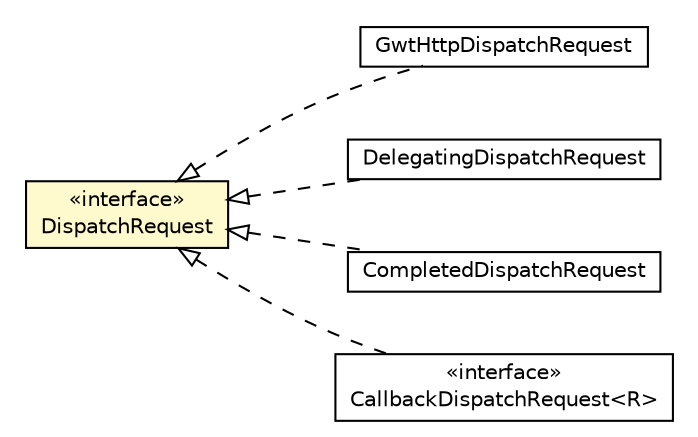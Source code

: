 #!/usr/local/bin/dot
#
# Class diagram 
# Generated by UMLGraph version R5_6-24-gf6e263 (http://www.umlgraph.org/)
#

digraph G {
	edge [fontname="Helvetica",fontsize=10,labelfontname="Helvetica",labelfontsize=10];
	node [fontname="Helvetica",fontsize=10,shape=plaintext];
	nodesep=0.25;
	ranksep=0.5;
	rankdir=LR;
	// com.gwtplatform.dispatch.shared.DispatchRequest
	c165643 [label=<<table title="com.gwtplatform.dispatch.shared.DispatchRequest" border="0" cellborder="1" cellspacing="0" cellpadding="2" port="p" bgcolor="lemonChiffon" href="./DispatchRequest.html">
		<tr><td><table border="0" cellspacing="0" cellpadding="1">
<tr><td align="center" balign="center"> &#171;interface&#187; </td></tr>
<tr><td align="center" balign="center"> DispatchRequest </td></tr>
		</table></td></tr>
		</table>>, URL="./DispatchRequest.html", fontname="Helvetica", fontcolor="black", fontsize=10.0];
	// com.gwtplatform.dispatch.client.GwtHttpDispatchRequest
	c165656 [label=<<table title="com.gwtplatform.dispatch.client.GwtHttpDispatchRequest" border="0" cellborder="1" cellspacing="0" cellpadding="2" port="p" href="../client/GwtHttpDispatchRequest.html">
		<tr><td><table border="0" cellspacing="0" cellpadding="1">
<tr><td align="center" balign="center"> GwtHttpDispatchRequest </td></tr>
		</table></td></tr>
		</table>>, URL="../client/GwtHttpDispatchRequest.html", fontname="Helvetica", fontcolor="black", fontsize=10.0];
	// com.gwtplatform.dispatch.client.DelegatingDispatchRequest
	c165659 [label=<<table title="com.gwtplatform.dispatch.client.DelegatingDispatchRequest" border="0" cellborder="1" cellspacing="0" cellpadding="2" port="p" href="../client/DelegatingDispatchRequest.html">
		<tr><td><table border="0" cellspacing="0" cellpadding="1">
<tr><td align="center" balign="center"> DelegatingDispatchRequest </td></tr>
		</table></td></tr>
		</table>>, URL="../client/DelegatingDispatchRequest.html", fontname="Helvetica", fontcolor="black", fontsize=10.0];
	// com.gwtplatform.dispatch.client.CompletedDispatchRequest
	c165665 [label=<<table title="com.gwtplatform.dispatch.client.CompletedDispatchRequest" border="0" cellborder="1" cellspacing="0" cellpadding="2" port="p" href="../client/CompletedDispatchRequest.html">
		<tr><td><table border="0" cellspacing="0" cellpadding="1">
<tr><td align="center" balign="center"> CompletedDispatchRequest </td></tr>
		</table></td></tr>
		</table>>, URL="../client/CompletedDispatchRequest.html", fontname="Helvetica", fontcolor="black", fontsize=10.0];
	// com.gwtplatform.dispatch.client.CallbackDispatchRequest<R>
	c165666 [label=<<table title="com.gwtplatform.dispatch.client.CallbackDispatchRequest" border="0" cellborder="1" cellspacing="0" cellpadding="2" port="p" href="../client/CallbackDispatchRequest.html">
		<tr><td><table border="0" cellspacing="0" cellpadding="1">
<tr><td align="center" balign="center"> &#171;interface&#187; </td></tr>
<tr><td align="center" balign="center"> CallbackDispatchRequest&lt;R&gt; </td></tr>
		</table></td></tr>
		</table>>, URL="../client/CallbackDispatchRequest.html", fontname="Helvetica", fontcolor="black", fontsize=10.0];
	//com.gwtplatform.dispatch.client.GwtHttpDispatchRequest implements com.gwtplatform.dispatch.shared.DispatchRequest
	c165643:p -> c165656:p [dir=back,arrowtail=empty,style=dashed];
	//com.gwtplatform.dispatch.client.DelegatingDispatchRequest implements com.gwtplatform.dispatch.shared.DispatchRequest
	c165643:p -> c165659:p [dir=back,arrowtail=empty,style=dashed];
	//com.gwtplatform.dispatch.client.CompletedDispatchRequest implements com.gwtplatform.dispatch.shared.DispatchRequest
	c165643:p -> c165665:p [dir=back,arrowtail=empty,style=dashed];
	//com.gwtplatform.dispatch.client.CallbackDispatchRequest<R> implements com.gwtplatform.dispatch.shared.DispatchRequest
	c165643:p -> c165666:p [dir=back,arrowtail=empty,style=dashed];
}


